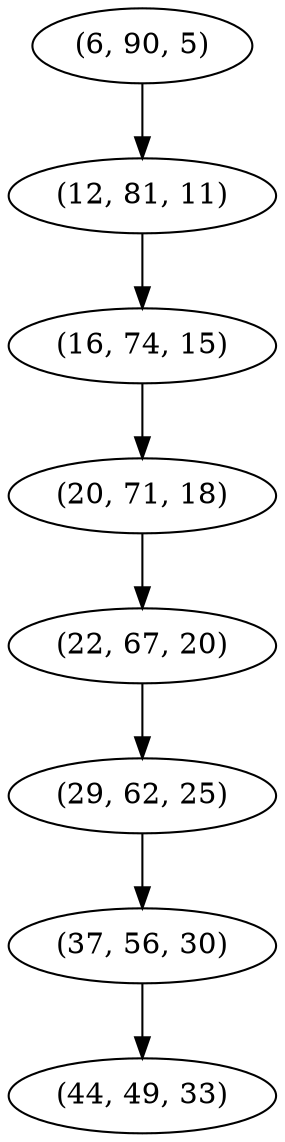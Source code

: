 digraph tree {
    "(6, 90, 5)";
    "(12, 81, 11)";
    "(16, 74, 15)";
    "(20, 71, 18)";
    "(22, 67, 20)";
    "(29, 62, 25)";
    "(37, 56, 30)";
    "(44, 49, 33)";
    "(6, 90, 5)" -> "(12, 81, 11)";
    "(12, 81, 11)" -> "(16, 74, 15)";
    "(16, 74, 15)" -> "(20, 71, 18)";
    "(20, 71, 18)" -> "(22, 67, 20)";
    "(22, 67, 20)" -> "(29, 62, 25)";
    "(29, 62, 25)" -> "(37, 56, 30)";
    "(37, 56, 30)" -> "(44, 49, 33)";
}
